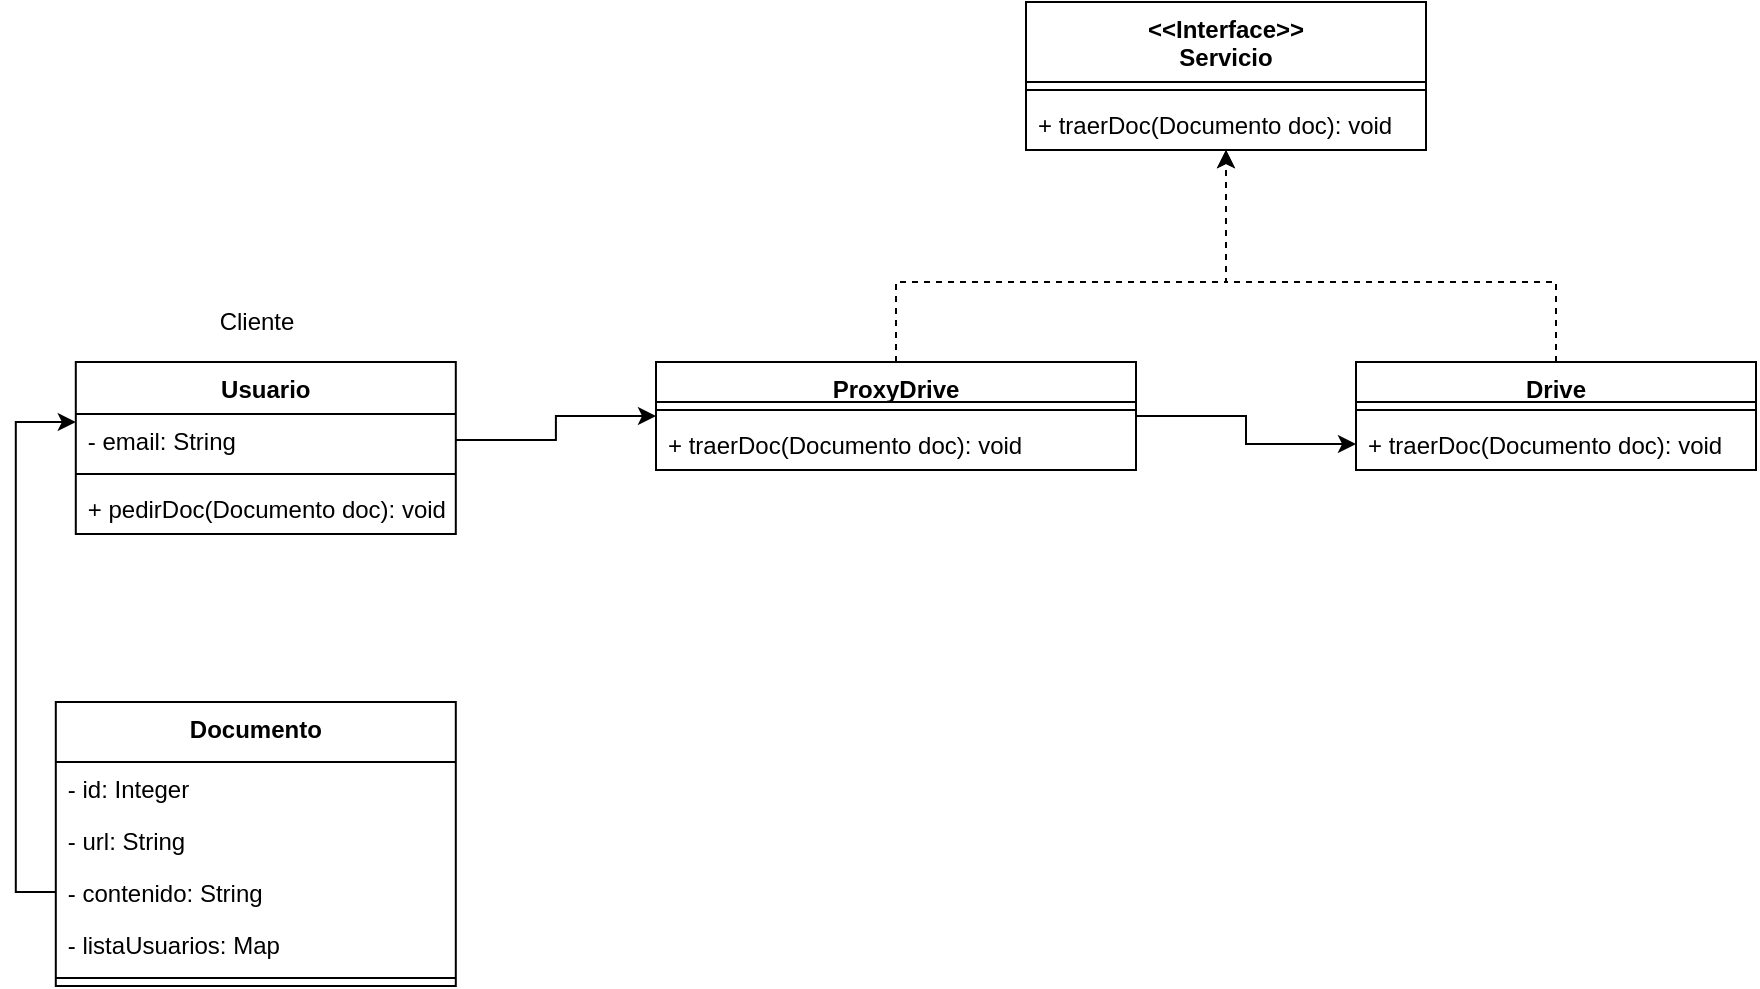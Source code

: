 <mxfile version="18.0.7" type="device"><diagram id="hbO63W7slf4AGc1iqO3L" name="Page-1"><mxGraphModel dx="1827" dy="838" grid="0" gridSize="10" guides="1" tooltips="1" connect="1" arrows="1" fold="1" page="1" pageScale="1" pageWidth="850" pageHeight="1100" math="0" shadow="0"><root><mxCell id="0"/><mxCell id="1" parent="0"/><mxCell id="1iJiWjyTEN7_ymseJqSN-1" value="&lt;&lt;Interface&gt;&gt;&#xA;Servicio&#xA;" style="swimlane;fontStyle=1;align=center;verticalAlign=top;childLayout=stackLayout;horizontal=1;startSize=40;horizontalStack=0;resizeParent=1;resizeParentMax=0;resizeLast=0;collapsible=1;marginBottom=0;" vertex="1" parent="1"><mxGeometry x="425" y="410" width="200" height="74" as="geometry"/></mxCell><mxCell id="1iJiWjyTEN7_ymseJqSN-3" value="" style="line;strokeWidth=1;fillColor=none;align=left;verticalAlign=middle;spacingTop=-1;spacingLeft=3;spacingRight=3;rotatable=0;labelPosition=right;points=[];portConstraint=eastwest;" vertex="1" parent="1iJiWjyTEN7_ymseJqSN-1"><mxGeometry y="40" width="200" height="8" as="geometry"/></mxCell><mxCell id="1iJiWjyTEN7_ymseJqSN-4" value="+ traerDoc(Documento doc): void" style="text;strokeColor=none;fillColor=none;align=left;verticalAlign=top;spacingLeft=4;spacingRight=4;overflow=hidden;rotatable=0;points=[[0,0.5],[1,0.5]];portConstraint=eastwest;" vertex="1" parent="1iJiWjyTEN7_ymseJqSN-1"><mxGeometry y="48" width="200" height="26" as="geometry"/></mxCell><mxCell id="1iJiWjyTEN7_ymseJqSN-5" value="Documento" style="swimlane;fontStyle=1;align=center;verticalAlign=top;childLayout=stackLayout;horizontal=1;startSize=30;horizontalStack=0;resizeParent=1;resizeParentMax=0;resizeLast=0;collapsible=1;marginBottom=0;" vertex="1" parent="1"><mxGeometry x="-60.1" y="760" width="200" height="142" as="geometry"/></mxCell><mxCell id="1iJiWjyTEN7_ymseJqSN-10" value="- id: Integer" style="text;strokeColor=none;fillColor=none;align=left;verticalAlign=top;spacingLeft=4;spacingRight=4;overflow=hidden;rotatable=0;points=[[0,0.5],[1,0.5]];portConstraint=eastwest;" vertex="1" parent="1iJiWjyTEN7_ymseJqSN-5"><mxGeometry y="30" width="200" height="26" as="geometry"/></mxCell><mxCell id="1iJiWjyTEN7_ymseJqSN-8" value="- url: String" style="text;strokeColor=none;fillColor=none;align=left;verticalAlign=top;spacingLeft=4;spacingRight=4;overflow=hidden;rotatable=0;points=[[0,0.5],[1,0.5]];portConstraint=eastwest;" vertex="1" parent="1iJiWjyTEN7_ymseJqSN-5"><mxGeometry y="56" width="200" height="26" as="geometry"/></mxCell><mxCell id="1iJiWjyTEN7_ymseJqSN-17" value="- contenido: String" style="text;strokeColor=none;fillColor=none;align=left;verticalAlign=top;spacingLeft=4;spacingRight=4;overflow=hidden;rotatable=0;points=[[0,0.5],[1,0.5]];portConstraint=eastwest;" vertex="1" parent="1iJiWjyTEN7_ymseJqSN-5"><mxGeometry y="82" width="200" height="26" as="geometry"/></mxCell><mxCell id="1iJiWjyTEN7_ymseJqSN-18" value="- listaUsuarios: Map" style="text;strokeColor=none;fillColor=none;align=left;verticalAlign=top;spacingLeft=4;spacingRight=4;overflow=hidden;rotatable=0;points=[[0,0.5],[1,0.5]];portConstraint=eastwest;" vertex="1" parent="1iJiWjyTEN7_ymseJqSN-5"><mxGeometry y="108" width="200" height="26" as="geometry"/></mxCell><mxCell id="1iJiWjyTEN7_ymseJqSN-6" value="" style="line;strokeWidth=1;fillColor=none;align=left;verticalAlign=middle;spacingTop=-1;spacingLeft=3;spacingRight=3;rotatable=0;labelPosition=right;points=[];portConstraint=eastwest;" vertex="1" parent="1iJiWjyTEN7_ymseJqSN-5"><mxGeometry y="134" width="200" height="8" as="geometry"/></mxCell><mxCell id="1iJiWjyTEN7_ymseJqSN-33" style="edgeStyle=orthogonalEdgeStyle;rounded=0;orthogonalLoop=1;jettySize=auto;html=1;exitX=0.5;exitY=0;exitDx=0;exitDy=0;dashed=1;" edge="1" parent="1" source="1iJiWjyTEN7_ymseJqSN-19" target="1iJiWjyTEN7_ymseJqSN-1"><mxGeometry relative="1" as="geometry"><Array as="points"><mxPoint x="690" y="550"/><mxPoint x="525" y="550"/></Array></mxGeometry></mxCell><mxCell id="1iJiWjyTEN7_ymseJqSN-19" value="Drive" style="swimlane;fontStyle=1;align=center;verticalAlign=top;childLayout=stackLayout;horizontal=1;startSize=20;horizontalStack=0;resizeParent=1;resizeParentMax=0;resizeLast=0;collapsible=1;marginBottom=0;" vertex="1" parent="1"><mxGeometry x="590" y="590" width="200" height="54" as="geometry"/></mxCell><mxCell id="1iJiWjyTEN7_ymseJqSN-20" value="" style="line;strokeWidth=1;fillColor=none;align=left;verticalAlign=middle;spacingTop=-1;spacingLeft=3;spacingRight=3;rotatable=0;labelPosition=right;points=[];portConstraint=eastwest;" vertex="1" parent="1iJiWjyTEN7_ymseJqSN-19"><mxGeometry y="20" width="200" height="8" as="geometry"/></mxCell><mxCell id="1iJiWjyTEN7_ymseJqSN-21" value="+ traerDoc(Documento doc): void" style="text;strokeColor=none;fillColor=none;align=left;verticalAlign=top;spacingLeft=4;spacingRight=4;overflow=hidden;rotatable=0;points=[[0,0.5],[1,0.5]];portConstraint=eastwest;" vertex="1" parent="1iJiWjyTEN7_ymseJqSN-19"><mxGeometry y="28" width="200" height="26" as="geometry"/></mxCell><mxCell id="1iJiWjyTEN7_ymseJqSN-31" style="edgeStyle=orthogonalEdgeStyle;rounded=0;orthogonalLoop=1;jettySize=auto;html=1;exitX=1;exitY=0.5;exitDx=0;exitDy=0;" edge="1" parent="1" source="1iJiWjyTEN7_ymseJqSN-22" target="1iJiWjyTEN7_ymseJqSN-21"><mxGeometry relative="1" as="geometry"/></mxCell><mxCell id="1iJiWjyTEN7_ymseJqSN-32" style="edgeStyle=orthogonalEdgeStyle;rounded=0;orthogonalLoop=1;jettySize=auto;html=1;exitX=0.5;exitY=0;exitDx=0;exitDy=0;dashed=1;" edge="1" parent="1" source="1iJiWjyTEN7_ymseJqSN-22" target="1iJiWjyTEN7_ymseJqSN-1"><mxGeometry relative="1" as="geometry"><Array as="points"><mxPoint x="360" y="550"/><mxPoint x="525" y="550"/></Array></mxGeometry></mxCell><mxCell id="1iJiWjyTEN7_ymseJqSN-22" value="ProxyDrive" style="swimlane;fontStyle=1;align=center;verticalAlign=top;childLayout=stackLayout;horizontal=1;startSize=20;horizontalStack=0;resizeParent=1;resizeParentMax=0;resizeLast=0;collapsible=1;marginBottom=0;" vertex="1" parent="1"><mxGeometry x="240" y="590" width="240" height="54" as="geometry"/></mxCell><mxCell id="1iJiWjyTEN7_ymseJqSN-23" value="" style="line;strokeWidth=1;fillColor=none;align=left;verticalAlign=middle;spacingTop=-1;spacingLeft=3;spacingRight=3;rotatable=0;labelPosition=right;points=[];portConstraint=eastwest;" vertex="1" parent="1iJiWjyTEN7_ymseJqSN-22"><mxGeometry y="20" width="240" height="8" as="geometry"/></mxCell><mxCell id="1iJiWjyTEN7_ymseJqSN-24" value="+ traerDoc(Documento doc): void" style="text;strokeColor=none;fillColor=none;align=left;verticalAlign=top;spacingLeft=4;spacingRight=4;overflow=hidden;rotatable=0;points=[[0,0.5],[1,0.5]];portConstraint=eastwest;" vertex="1" parent="1iJiWjyTEN7_ymseJqSN-22"><mxGeometry y="28" width="240" height="26" as="geometry"/></mxCell><mxCell id="1iJiWjyTEN7_ymseJqSN-25" value="Usuario" style="swimlane;fontStyle=1;align=center;verticalAlign=top;childLayout=stackLayout;horizontal=1;startSize=26;horizontalStack=0;resizeParent=1;resizeParentMax=0;resizeLast=0;collapsible=1;marginBottom=0;" vertex="1" parent="1"><mxGeometry x="-50.1" y="590" width="190" height="86" as="geometry"/></mxCell><mxCell id="1iJiWjyTEN7_ymseJqSN-26" value="- email: String" style="text;strokeColor=none;fillColor=none;align=left;verticalAlign=top;spacingLeft=4;spacingRight=4;overflow=hidden;rotatable=0;points=[[0,0.5],[1,0.5]];portConstraint=eastwest;" vertex="1" parent="1iJiWjyTEN7_ymseJqSN-25"><mxGeometry y="26" width="190" height="26" as="geometry"/></mxCell><mxCell id="1iJiWjyTEN7_ymseJqSN-27" value="" style="line;strokeWidth=1;fillColor=none;align=left;verticalAlign=middle;spacingTop=-1;spacingLeft=3;spacingRight=3;rotatable=0;labelPosition=right;points=[];portConstraint=eastwest;" vertex="1" parent="1iJiWjyTEN7_ymseJqSN-25"><mxGeometry y="52" width="190" height="8" as="geometry"/></mxCell><mxCell id="1iJiWjyTEN7_ymseJqSN-35" value="+ pedirDoc(Documento doc): void" style="text;strokeColor=none;fillColor=none;align=left;verticalAlign=top;spacingLeft=4;spacingRight=4;overflow=hidden;rotatable=0;points=[[0,0.5],[1,0.5]];portConstraint=eastwest;" vertex="1" parent="1iJiWjyTEN7_ymseJqSN-25"><mxGeometry y="60" width="190" height="26" as="geometry"/></mxCell><mxCell id="1iJiWjyTEN7_ymseJqSN-29" style="edgeStyle=orthogonalEdgeStyle;rounded=0;orthogonalLoop=1;jettySize=auto;html=1;exitX=0;exitY=0.5;exitDx=0;exitDy=0;entryX=0;entryY=0.154;entryDx=0;entryDy=0;entryPerimeter=0;" edge="1" parent="1" source="1iJiWjyTEN7_ymseJqSN-17" target="1iJiWjyTEN7_ymseJqSN-26"><mxGeometry relative="1" as="geometry"/></mxCell><mxCell id="1iJiWjyTEN7_ymseJqSN-38" value="Cliente" style="text;html=1;align=center;verticalAlign=middle;resizable=0;points=[];autosize=1;strokeColor=none;fillColor=none;" vertex="1" parent="1"><mxGeometry x="14.9" y="560" width="50" height="20" as="geometry"/></mxCell><mxCell id="1iJiWjyTEN7_ymseJqSN-39" style="edgeStyle=orthogonalEdgeStyle;rounded=0;orthogonalLoop=1;jettySize=auto;html=1;exitX=1;exitY=0.5;exitDx=0;exitDy=0;entryX=0;entryY=0.5;entryDx=0;entryDy=0;" edge="1" parent="1" source="1iJiWjyTEN7_ymseJqSN-26" target="1iJiWjyTEN7_ymseJqSN-22"><mxGeometry relative="1" as="geometry"/></mxCell></root></mxGraphModel></diagram></mxfile>